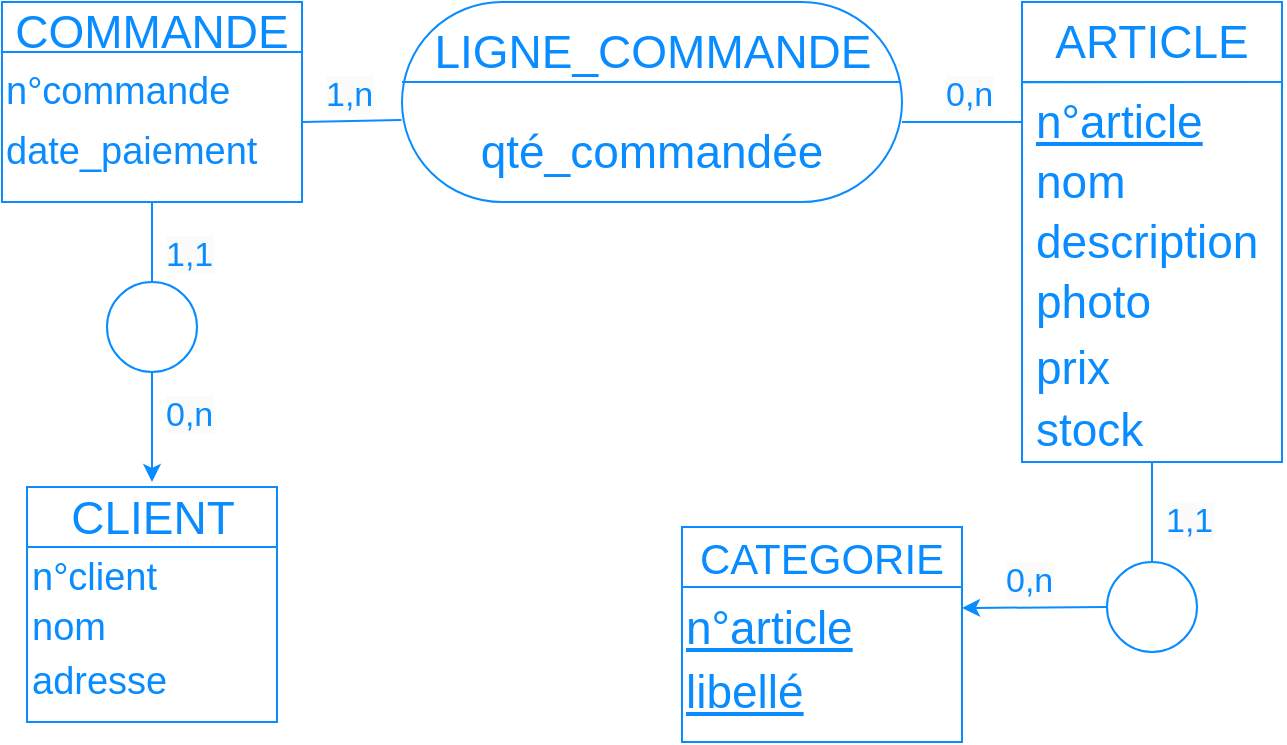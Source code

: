 <mxfile version="21.6.3" type="device">
  <diagram name="Page-1" id="JSn4vxHjPzbfBLrG_7Ib">
    <mxGraphModel dx="989" dy="527" grid="1" gridSize="10" guides="1" tooltips="1" connect="1" arrows="1" fold="1" page="1" pageScale="1" pageWidth="827" pageHeight="1169" math="0" shadow="0">
      <root>
        <mxCell id="0" />
        <mxCell id="1" parent="0" />
        <mxCell id="K5gx5vuR-Sjfsr4vT_4R-1" value="" style="rounded=0;whiteSpace=wrap;html=1;labelBackgroundColor=none;strokeColor=#088CFF;fontColor=#088CFF;" parent="1" vertex="1">
          <mxGeometry x="120" y="100" width="150" height="100" as="geometry" />
        </mxCell>
        <mxCell id="K5gx5vuR-Sjfsr4vT_4R-3" value="" style="endArrow=none;html=1;rounded=0;fontColor=#088CFF;entryX=-0.001;entryY=0.59;entryDx=0;entryDy=0;entryPerimeter=0;labelBackgroundColor=none;strokeColor=#088CFF;" parent="1" target="K5gx5vuR-Sjfsr4vT_4R-18" edge="1">
          <mxGeometry width="50" height="50" relative="1" as="geometry">
            <mxPoint x="270" y="160" as="sourcePoint" />
            <mxPoint x="300" y="180" as="targetPoint" />
          </mxGeometry>
        </mxCell>
        <mxCell id="K5gx5vuR-Sjfsr4vT_4R-8" value="" style="endArrow=none;html=1;rounded=0;entryX=0.5;entryY=1;entryDx=0;entryDy=0;fontColor=#088CFF;labelBackgroundColor=none;strokeColor=#088CFF;" parent="1" source="K5gx5vuR-Sjfsr4vT_4R-9" target="K5gx5vuR-Sjfsr4vT_4R-1" edge="1">
          <mxGeometry width="50" height="50" relative="1" as="geometry">
            <mxPoint x="195" y="260" as="sourcePoint" />
            <mxPoint x="200" y="240" as="targetPoint" />
          </mxGeometry>
        </mxCell>
        <mxCell id="K5gx5vuR-Sjfsr4vT_4R-12" value="" style="rounded=0;whiteSpace=wrap;html=1;labelBackgroundColor=none;strokeColor=#088CFF;fontColor=#088CFF;" parent="1" vertex="1">
          <mxGeometry x="132.5" y="342.5" width="125" height="117.5" as="geometry" />
        </mxCell>
        <mxCell id="K5gx5vuR-Sjfsr4vT_4R-16" value="" style="endArrow=classic;html=1;rounded=0;exitX=0.5;exitY=1;exitDx=0;exitDy=0;fontColor=#088CFF;labelBackgroundColor=none;strokeColor=#088CFF;" parent="1" source="K5gx5vuR-Sjfsr4vT_4R-9" edge="1">
          <mxGeometry width="50" height="50" relative="1" as="geometry">
            <mxPoint x="190" y="310" as="sourcePoint" />
            <mxPoint x="195" y="340" as="targetPoint" />
          </mxGeometry>
        </mxCell>
        <mxCell id="K5gx5vuR-Sjfsr4vT_4R-18" value="" style="rounded=1;whiteSpace=wrap;html=1;arcSize=50;labelBackgroundColor=none;strokeColor=#088CFF;fontColor=#088CFF;" parent="1" vertex="1">
          <mxGeometry x="320" y="100" width="250" height="100" as="geometry" />
        </mxCell>
        <mxCell id="K5gx5vuR-Sjfsr4vT_4R-19" value="" style="endArrow=none;html=1;rounded=0;fontColor=#088CFF;labelBackgroundColor=none;strokeColor=#088CFF;" parent="1" edge="1">
          <mxGeometry width="50" height="50" relative="1" as="geometry">
            <mxPoint x="570" y="160" as="sourcePoint" />
            <mxPoint x="630" y="160" as="targetPoint" />
          </mxGeometry>
        </mxCell>
        <mxCell id="K5gx5vuR-Sjfsr4vT_4R-21" value="" style="rounded=0;whiteSpace=wrap;html=1;labelBackgroundColor=none;strokeColor=#088CFF;fontColor=#088CFF;" parent="1" vertex="1">
          <mxGeometry x="630" y="100" width="130" height="230" as="geometry" />
        </mxCell>
        <mxCell id="K5gx5vuR-Sjfsr4vT_4R-22" value="" style="endArrow=none;html=1;rounded=0;entryX=0.5;entryY=1;entryDx=0;entryDy=0;fontColor=#088CFF;labelBackgroundColor=none;strokeColor=#088CFF;" parent="1" target="K5gx5vuR-Sjfsr4vT_4R-21" edge="1">
          <mxGeometry width="50" height="50" relative="1" as="geometry">
            <mxPoint x="695" y="380" as="sourcePoint" />
            <mxPoint x="720" y="350" as="targetPoint" />
          </mxGeometry>
        </mxCell>
        <mxCell id="K5gx5vuR-Sjfsr4vT_4R-24" value="" style="ellipse;whiteSpace=wrap;html=1;aspect=fixed;labelBackgroundColor=none;strokeColor=#088CFF;fontColor=#088CFF;" parent="1" vertex="1">
          <mxGeometry x="672.5" y="380" width="45" height="45" as="geometry" />
        </mxCell>
        <mxCell id="K5gx5vuR-Sjfsr4vT_4R-25" value="" style="endArrow=classic;html=1;rounded=0;exitX=0;exitY=0.5;exitDx=0;exitDy=0;fontColor=#088CFF;labelBackgroundColor=none;strokeColor=#088CFF;" parent="1" source="K5gx5vuR-Sjfsr4vT_4R-24" edge="1">
          <mxGeometry width="50" height="50" relative="1" as="geometry">
            <mxPoint x="470" y="440" as="sourcePoint" />
            <mxPoint x="600" y="403" as="targetPoint" />
          </mxGeometry>
        </mxCell>
        <mxCell id="K5gx5vuR-Sjfsr4vT_4R-26" value="" style="rounded=0;whiteSpace=wrap;html=1;labelBackgroundColor=none;strokeColor=#088CFF;fontColor=#088CFF;" parent="1" vertex="1">
          <mxGeometry x="460" y="362.5" width="140" height="107.5" as="geometry" />
        </mxCell>
        <mxCell id="K5gx5vuR-Sjfsr4vT_4R-27" value="" style="endArrow=none;html=1;rounded=0;exitX=0;exitY=0.25;exitDx=0;exitDy=0;entryX=1;entryY=0.25;entryDx=0;entryDy=0;fontColor=#088CFF;labelBackgroundColor=none;strokeColor=#088CFF;" parent="1" source="K5gx5vuR-Sjfsr4vT_4R-1" target="K5gx5vuR-Sjfsr4vT_4R-1" edge="1">
          <mxGeometry width="50" height="50" relative="1" as="geometry">
            <mxPoint x="160" y="170" as="sourcePoint" />
            <mxPoint x="210" y="120" as="targetPoint" />
          </mxGeometry>
        </mxCell>
        <mxCell id="K5gx5vuR-Sjfsr4vT_4R-28" value="" style="endArrow=none;html=1;rounded=0;exitX=0;exitY=0.25;exitDx=0;exitDy=0;fontColor=#088CFF;labelBackgroundColor=none;strokeColor=#088CFF;" parent="1" edge="1">
          <mxGeometry width="50" height="50" relative="1" as="geometry">
            <mxPoint x="630" y="140.08" as="sourcePoint" />
            <mxPoint x="760" y="140" as="targetPoint" />
          </mxGeometry>
        </mxCell>
        <mxCell id="K5gx5vuR-Sjfsr4vT_4R-29" value="" style="endArrow=none;html=1;rounded=0;exitX=0;exitY=0.25;exitDx=0;exitDy=0;entryX=1;entryY=0.25;entryDx=0;entryDy=0;fontColor=#088CFF;labelBackgroundColor=none;strokeColor=#088CFF;" parent="1" edge="1">
          <mxGeometry width="50" height="50" relative="1" as="geometry">
            <mxPoint x="132.5" y="372.5" as="sourcePoint" />
            <mxPoint x="257.5" y="372.5" as="targetPoint" />
          </mxGeometry>
        </mxCell>
        <mxCell id="K5gx5vuR-Sjfsr4vT_4R-33" value="" style="endArrow=none;html=1;rounded=0;entryX=1;entryY=0.25;entryDx=0;entryDy=0;fontColor=#088CFF;labelBackgroundColor=none;strokeColor=#088CFF;" parent="1" edge="1">
          <mxGeometry width="50" height="50" relative="1" as="geometry">
            <mxPoint x="460" y="392.5" as="sourcePoint" />
            <mxPoint x="600" y="392.5" as="targetPoint" />
          </mxGeometry>
        </mxCell>
        <mxCell id="K5gx5vuR-Sjfsr4vT_4R-34" value="" style="endArrow=none;html=1;rounded=0;exitX=0;exitY=0.25;exitDx=0;exitDy=0;entryX=0.996;entryY=0.4;entryDx=0;entryDy=0;entryPerimeter=0;fontColor=#088CFF;labelBackgroundColor=none;strokeColor=#088CFF;" parent="1" target="K5gx5vuR-Sjfsr4vT_4R-18" edge="1">
          <mxGeometry width="50" height="50" relative="1" as="geometry">
            <mxPoint x="320" y="140" as="sourcePoint" />
            <mxPoint x="560" y="140" as="targetPoint" />
          </mxGeometry>
        </mxCell>
        <mxCell id="K5gx5vuR-Sjfsr4vT_4R-44" value="ARTICLE" style="text;align=center;fillColor=none;html=1;verticalAlign=middle;whiteSpace=wrap;rounded=0;fontSize=23;labelBackgroundColor=none;strokeColor=#088CFF;fontColor=#088CFF;" parent="1" vertex="1">
          <mxGeometry x="630" y="100" width="130" height="40" as="geometry" />
        </mxCell>
        <mxCell id="K5gx5vuR-Sjfsr4vT_4R-49" value="n°article" style="text;strokeColor=none;align=left;fillColor=none;html=1;verticalAlign=middle;whiteSpace=wrap;rounded=0;fontSize=23;fontStyle=4;labelBackgroundColor=none;fontColor=#088CFF;" parent="1" vertex="1">
          <mxGeometry x="635" y="140" width="120" height="40" as="geometry" />
        </mxCell>
        <mxCell id="K5gx5vuR-Sjfsr4vT_4R-50" value="nom" style="text;strokeColor=none;align=left;fillColor=none;html=1;verticalAlign=middle;whiteSpace=wrap;rounded=0;fontSize=23;fontStyle=0;labelBackgroundColor=none;fontColor=#088CFF;" parent="1" vertex="1">
          <mxGeometry x="635" y="170" width="120" height="40" as="geometry" />
        </mxCell>
        <mxCell id="K5gx5vuR-Sjfsr4vT_4R-53" value="description" style="text;strokeColor=none;align=left;fillColor=none;html=1;verticalAlign=middle;whiteSpace=wrap;rounded=0;fontSize=23;fontStyle=0;labelBackgroundColor=none;fontColor=#088CFF;" parent="1" vertex="1">
          <mxGeometry x="635" y="200" width="110" height="40" as="geometry" />
        </mxCell>
        <mxCell id="K5gx5vuR-Sjfsr4vT_4R-54" value="photo" style="text;strokeColor=none;align=left;fillColor=none;html=1;verticalAlign=middle;whiteSpace=wrap;rounded=0;fontSize=23;fontStyle=0;labelBackgroundColor=none;fontColor=#088CFF;" parent="1" vertex="1">
          <mxGeometry x="635" y="230" width="120" height="40" as="geometry" />
        </mxCell>
        <mxCell id="K5gx5vuR-Sjfsr4vT_4R-55" value="prix" style="text;strokeColor=none;align=left;fillColor=none;html=1;verticalAlign=middle;whiteSpace=wrap;rounded=0;fontSize=23;fontStyle=0;labelBackgroundColor=none;fontColor=#088CFF;" parent="1" vertex="1">
          <mxGeometry x="635" y="266.25" width="120" height="32.5" as="geometry" />
        </mxCell>
        <mxCell id="K5gx5vuR-Sjfsr4vT_4R-57" value="stock" style="text;strokeColor=none;align=left;fillColor=none;html=1;verticalAlign=middle;whiteSpace=wrap;rounded=0;fontSize=23;fontStyle=0;labelBackgroundColor=none;fontColor=#088CFF;" parent="1" vertex="1">
          <mxGeometry x="635" y="298.75" width="120" height="30" as="geometry" />
        </mxCell>
        <mxCell id="K5gx5vuR-Sjfsr4vT_4R-59" value="&lt;span style=&quot;font-family: Helvetica; font-size: 17px; font-style: normal; font-variant-ligatures: normal; font-variant-caps: normal; font-weight: 400; letter-spacing: normal; orphans: 2; text-align: center; text-indent: 0px; text-transform: none; widows: 2; word-spacing: 0px; -webkit-text-stroke-width: 0px; background-color: rgb(251, 251, 251); text-decoration-thickness: initial; text-decoration-style: initial; text-decoration-color: initial; float: none; display: inline !important;&quot;&gt;1,n&lt;/span&gt;" style="text;whiteSpace=wrap;html=1;fontSize=17;labelBackgroundColor=none;strokeColor=none;fontColor=#088CFF;" parent="1" vertex="1">
          <mxGeometry x="280" y="130" width="40" height="30" as="geometry" />
        </mxCell>
        <mxCell id="K5gx5vuR-Sjfsr4vT_4R-61" value="&lt;span style=&quot;font-family: Helvetica; font-size: 17px; font-style: normal; font-variant-ligatures: normal; font-variant-caps: normal; font-weight: 400; letter-spacing: normal; orphans: 2; text-align: center; text-indent: 0px; text-transform: none; widows: 2; word-spacing: 0px; -webkit-text-stroke-width: 0px; background-color: rgb(251, 251, 251); text-decoration-thickness: initial; text-decoration-style: initial; text-decoration-color: initial; float: none; display: inline !important;&quot;&gt;0,n&lt;/span&gt;" style="text;whiteSpace=wrap;html=1;fontSize=17;labelBackgroundColor=none;strokeColor=none;fontColor=#088CFF;" parent="1" vertex="1">
          <mxGeometry x="590" y="130" width="40" height="50" as="geometry" />
        </mxCell>
        <mxCell id="K5gx5vuR-Sjfsr4vT_4R-63" value="LIGNE_COMMANDE" style="text;strokeColor=none;align=center;fillColor=none;html=1;verticalAlign=middle;whiteSpace=wrap;rounded=0;fontSize=23;labelBackgroundColor=none;fontColor=#088CFF;" parent="1" vertex="1">
          <mxGeometry x="332.5" y="110" width="225" height="30" as="geometry" />
        </mxCell>
        <mxCell id="K5gx5vuR-Sjfsr4vT_4R-64" value="qté_commandée" style="text;strokeColor=none;align=center;fillColor=none;html=1;verticalAlign=middle;whiteSpace=wrap;rounded=0;fontSize=23;labelBackgroundColor=none;fontColor=#088CFF;" parent="1" vertex="1">
          <mxGeometry x="325" y="160" width="240" height="30" as="geometry" />
        </mxCell>
        <mxCell id="K5gx5vuR-Sjfsr4vT_4R-66" value="COMMANDE" style="text;strokeColor=none;align=center;fillColor=none;html=1;verticalAlign=middle;whiteSpace=wrap;rounded=0;fontSize=23;labelBackgroundColor=none;fontColor=#088CFF;" parent="1" vertex="1">
          <mxGeometry x="120" y="100" width="150" height="30" as="geometry" />
        </mxCell>
        <mxCell id="K5gx5vuR-Sjfsr4vT_4R-69" value="CLIENT" style="text;strokeColor=#088CFF;align=center;fillColor=none;html=1;verticalAlign=middle;whiteSpace=wrap;rounded=0;fontSize=23;labelBackgroundColor=none;fontColor=#088CFF;" parent="1" vertex="1">
          <mxGeometry x="132.5" y="342.5" width="125" height="30" as="geometry" />
        </mxCell>
        <mxCell id="K5gx5vuR-Sjfsr4vT_4R-71" value="CATEGORIE" style="text;strokeColor=none;align=center;fillColor=none;html=1;verticalAlign=middle;whiteSpace=wrap;rounded=0;fontSize=21;labelBackgroundColor=none;fontColor=#088CFF;" parent="1" vertex="1">
          <mxGeometry x="460" y="362.5" width="140" height="30" as="geometry" />
        </mxCell>
        <mxCell id="K5gx5vuR-Sjfsr4vT_4R-73" value="n°article" style="text;strokeColor=none;align=left;fillColor=none;html=1;verticalAlign=middle;whiteSpace=wrap;rounded=0;fontSize=23;fontStyle=4;labelBackgroundColor=none;fontColor=#088CFF;" parent="1" vertex="1">
          <mxGeometry x="460" y="392.5" width="120" height="40" as="geometry" />
        </mxCell>
        <mxCell id="K5gx5vuR-Sjfsr4vT_4R-74" value="libellé" style="text;strokeColor=none;align=left;fillColor=none;html=1;verticalAlign=middle;whiteSpace=wrap;rounded=0;fontSize=23;fontStyle=4;labelBackgroundColor=none;fontColor=#088CFF;" parent="1" vertex="1">
          <mxGeometry x="460" y="425" width="120" height="40" as="geometry" />
        </mxCell>
        <mxCell id="K5gx5vuR-Sjfsr4vT_4R-75" value="n°commande" style="text;strokeColor=none;align=left;fillColor=none;html=1;verticalAlign=middle;whiteSpace=wrap;rounded=0;fontSize=19;fontStyle=0;labelBackgroundColor=none;fontColor=#088CFF;" parent="1" vertex="1">
          <mxGeometry x="120" y="130" width="120" height="30" as="geometry" />
        </mxCell>
        <mxCell id="K5gx5vuR-Sjfsr4vT_4R-76" value="date_paiement" style="text;strokeColor=none;align=left;fillColor=none;html=1;verticalAlign=middle;whiteSpace=wrap;rounded=0;fontSize=19;fontStyle=0;labelBackgroundColor=none;fontColor=#088CFF;" parent="1" vertex="1">
          <mxGeometry x="120" y="160" width="120" height="30" as="geometry" />
        </mxCell>
        <mxCell id="K5gx5vuR-Sjfsr4vT_4R-78" value="" style="endArrow=none;html=1;rounded=0;entryX=0.5;entryY=1;entryDx=0;entryDy=0;fontColor=#088CFF;labelBackgroundColor=none;strokeColor=#088CFF;" parent="1" target="K5gx5vuR-Sjfsr4vT_4R-9" edge="1">
          <mxGeometry width="50" height="50" relative="1" as="geometry">
            <mxPoint x="195" y="260" as="sourcePoint" />
            <mxPoint x="195" y="200" as="targetPoint" />
          </mxGeometry>
        </mxCell>
        <mxCell id="K5gx5vuR-Sjfsr4vT_4R-9" value="" style="ellipse;whiteSpace=wrap;html=1;aspect=fixed;labelBackgroundColor=none;strokeColor=#088CFF;fontColor=#088CFF;" parent="1" vertex="1">
          <mxGeometry x="172.5" y="240" width="45" height="45" as="geometry" />
        </mxCell>
        <mxCell id="K5gx5vuR-Sjfsr4vT_4R-82" value="n°client" style="text;strokeColor=none;align=left;fillColor=none;html=1;verticalAlign=middle;whiteSpace=wrap;rounded=0;fontSize=19;fontStyle=0;labelBackgroundColor=none;fontColor=#088CFF;" parent="1" vertex="1">
          <mxGeometry x="132.5" y="372.5" width="120" height="30" as="geometry" />
        </mxCell>
        <mxCell id="K5gx5vuR-Sjfsr4vT_4R-84" value="nom" style="text;strokeColor=none;align=left;fillColor=none;html=1;verticalAlign=middle;whiteSpace=wrap;rounded=0;fontSize=19;fontStyle=0;labelBackgroundColor=none;fontColor=#088CFF;" parent="1" vertex="1">
          <mxGeometry x="132.5" y="397.5" width="120" height="30" as="geometry" />
        </mxCell>
        <mxCell id="K5gx5vuR-Sjfsr4vT_4R-85" value="adresse" style="text;strokeColor=none;align=left;fillColor=none;html=1;verticalAlign=middle;whiteSpace=wrap;rounded=0;fontSize=19;fontStyle=0;labelBackgroundColor=none;fontColor=#088CFF;" parent="1" vertex="1">
          <mxGeometry x="132.5" y="425" width="120" height="30" as="geometry" />
        </mxCell>
        <mxCell id="K5gx5vuR-Sjfsr4vT_4R-89" value="&lt;span style=&quot;font-family: Helvetica; font-size: 17px; font-style: normal; font-variant-ligatures: normal; font-variant-caps: normal; font-weight: 400; letter-spacing: normal; orphans: 2; text-align: center; text-indent: 0px; text-transform: none; widows: 2; word-spacing: 0px; -webkit-text-stroke-width: 0px; background-color: rgb(251, 251, 251); text-decoration-thickness: initial; text-decoration-style: initial; text-decoration-color: initial; float: none; display: inline !important;&quot;&gt;1,1&lt;/span&gt;" style="text;whiteSpace=wrap;html=1;fontSize=17;labelBackgroundColor=none;strokeColor=none;fontColor=#088CFF;" parent="1" vertex="1">
          <mxGeometry x="200" y="210" width="40" height="30" as="geometry" />
        </mxCell>
        <mxCell id="K5gx5vuR-Sjfsr4vT_4R-90" value="&lt;span style=&quot;font-family: Helvetica; font-size: 17px; font-style: normal; font-variant-ligatures: normal; font-variant-caps: normal; font-weight: 400; letter-spacing: normal; orphans: 2; text-align: center; text-indent: 0px; text-transform: none; widows: 2; word-spacing: 0px; -webkit-text-stroke-width: 0px; background-color: rgb(251, 251, 251); text-decoration-thickness: initial; text-decoration-style: initial; text-decoration-color: initial; float: none; display: inline !important;&quot;&gt;0,n&lt;/span&gt;" style="text;whiteSpace=wrap;html=1;fontSize=17;labelBackgroundColor=none;strokeColor=none;fontColor=#088CFF;" parent="1" vertex="1">
          <mxGeometry x="200" y="290" width="40" height="30" as="geometry" />
        </mxCell>
        <mxCell id="K5gx5vuR-Sjfsr4vT_4R-91" value="&lt;span style=&quot;font-family: Helvetica; font-size: 17px; font-style: normal; font-variant-ligatures: normal; font-variant-caps: normal; font-weight: 400; letter-spacing: normal; orphans: 2; text-align: center; text-indent: 0px; text-transform: none; widows: 2; word-spacing: 0px; -webkit-text-stroke-width: 0px; background-color: rgb(251, 251, 251); text-decoration-thickness: initial; text-decoration-style: initial; text-decoration-color: initial; float: none; display: inline !important;&quot;&gt;1,1&lt;/span&gt;" style="text;whiteSpace=wrap;html=1;fontSize=17;labelBackgroundColor=none;strokeColor=none;fontColor=#088CFF;" parent="1" vertex="1">
          <mxGeometry x="700" y="342.5" width="40" height="30" as="geometry" />
        </mxCell>
        <mxCell id="K5gx5vuR-Sjfsr4vT_4R-92" value="&lt;span style=&quot;font-family: Helvetica; font-size: 17px; font-style: normal; font-variant-ligatures: normal; font-variant-caps: normal; font-weight: 400; letter-spacing: normal; orphans: 2; text-align: center; text-indent: 0px; text-transform: none; widows: 2; word-spacing: 0px; -webkit-text-stroke-width: 0px; background-color: rgb(251, 251, 251); text-decoration-thickness: initial; text-decoration-style: initial; text-decoration-color: initial; float: none; display: inline !important;&quot;&gt;0,n&lt;/span&gt;" style="text;whiteSpace=wrap;html=1;fontSize=17;labelBackgroundColor=none;strokeColor=none;fontColor=#088CFF;" parent="1" vertex="1">
          <mxGeometry x="620" y="372.5" width="40" height="27.5" as="geometry" />
        </mxCell>
      </root>
    </mxGraphModel>
  </diagram>
</mxfile>

